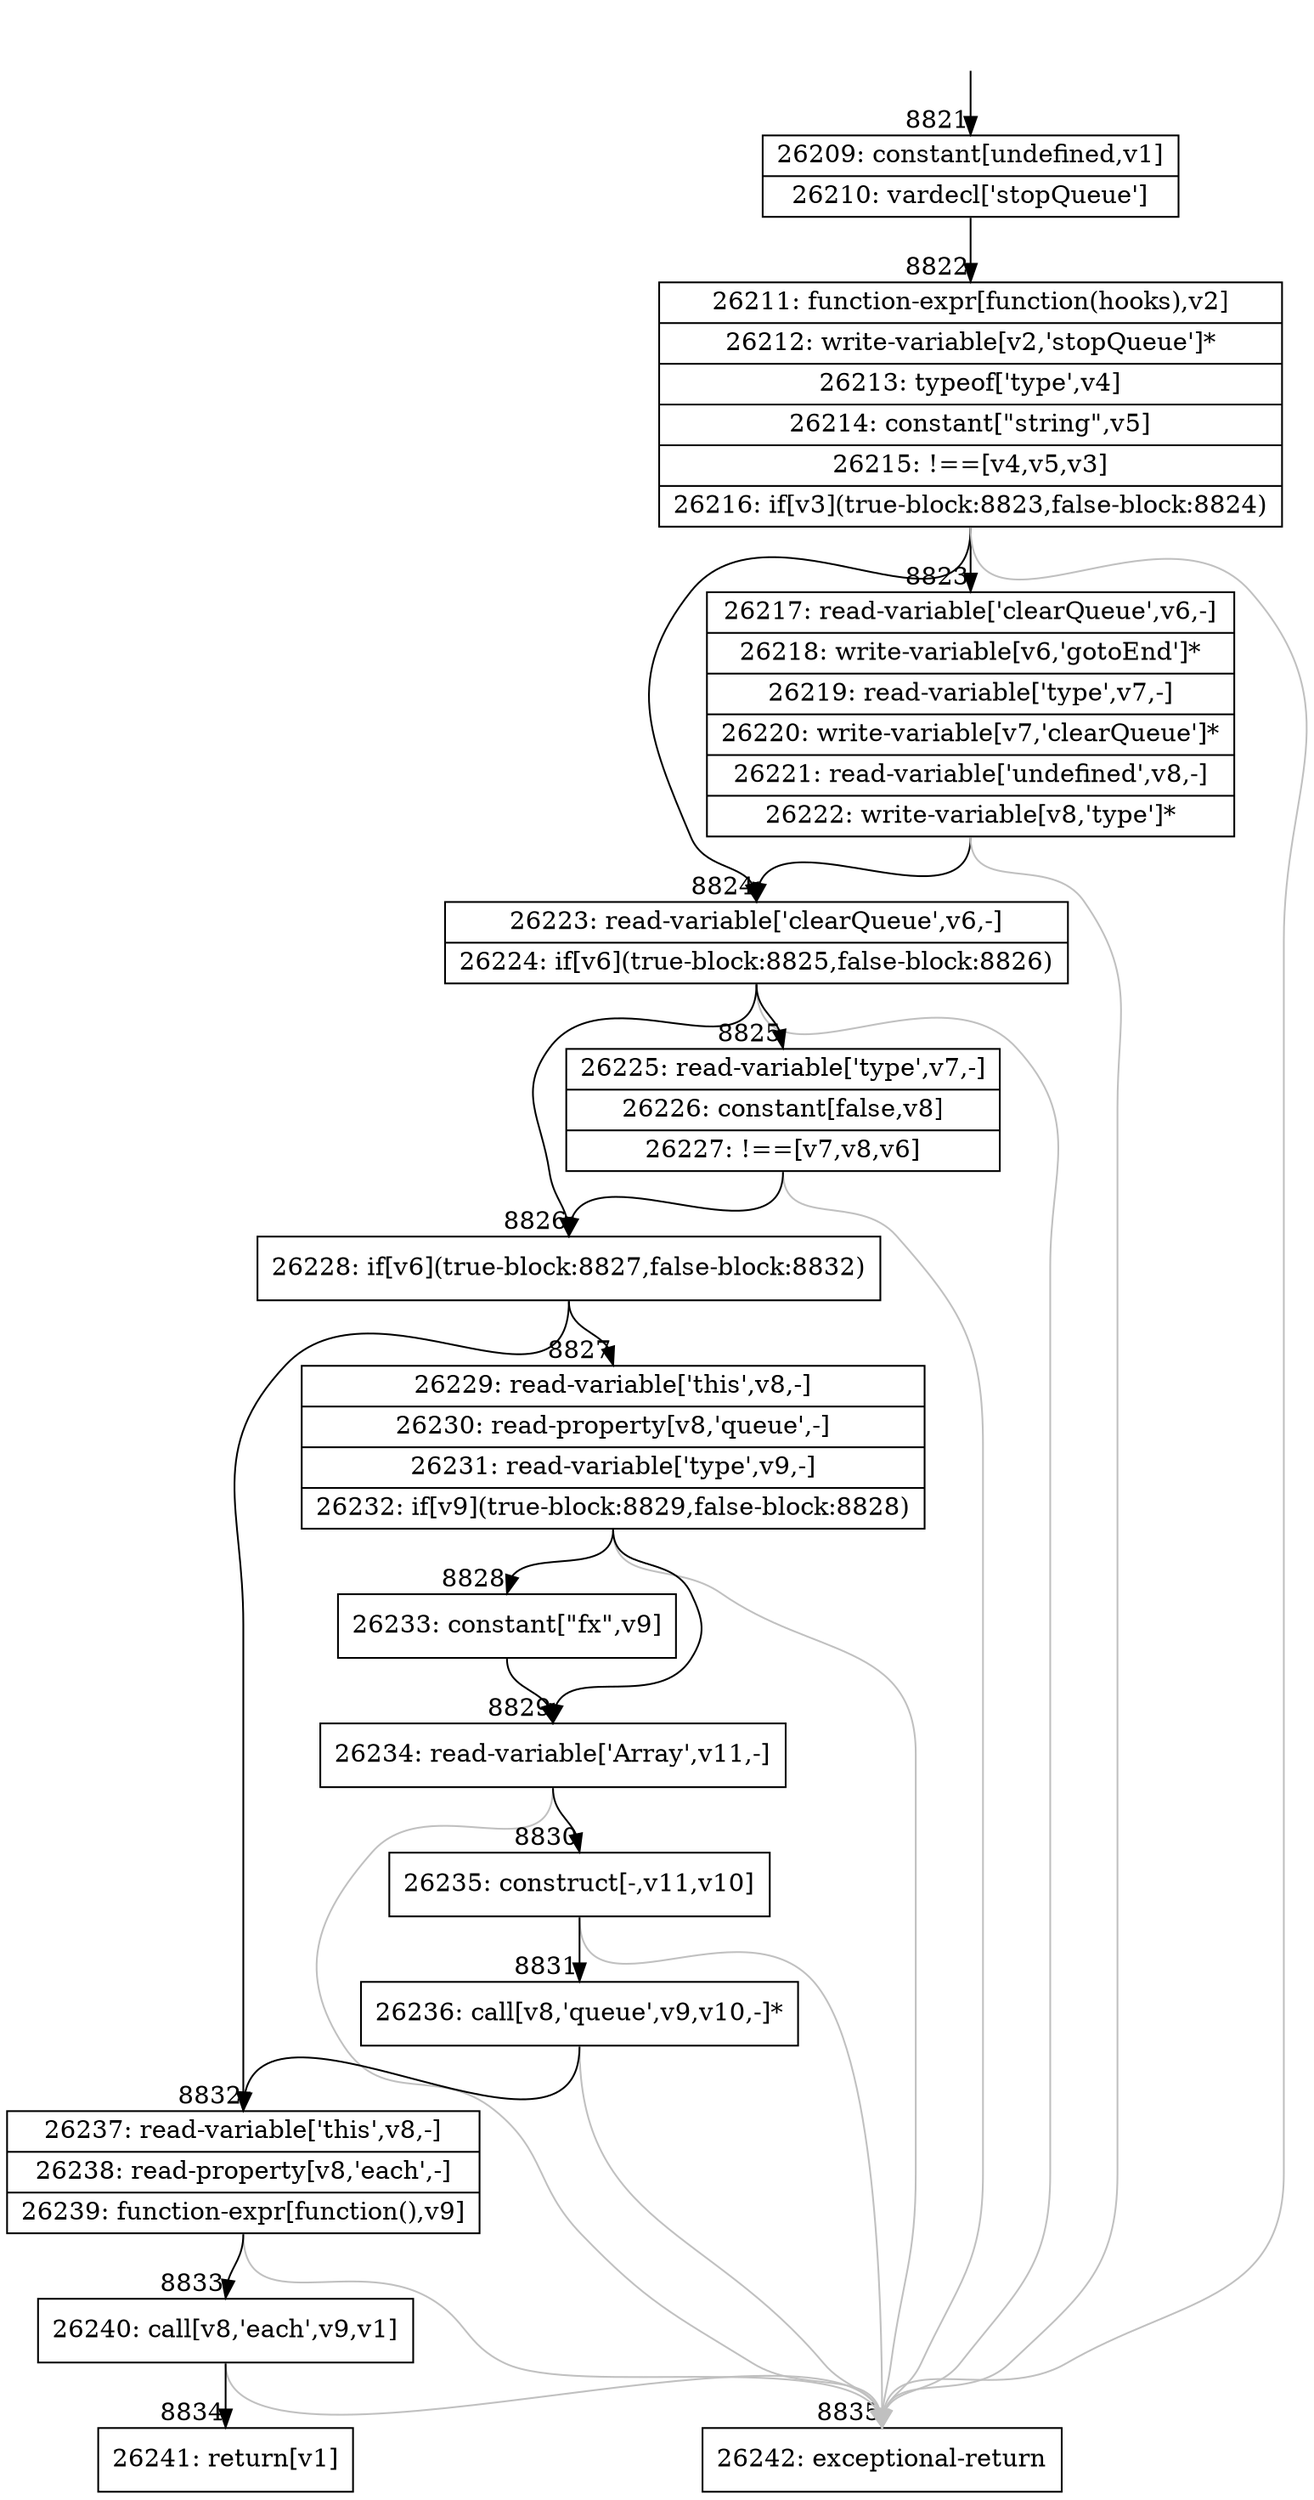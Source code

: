 digraph {
rankdir="TD"
BB_entry546[shape=none,label=""];
BB_entry546 -> BB8821 [tailport=s, headport=n, headlabel="    8821"]
BB8821 [shape=record label="{26209: constant[undefined,v1]|26210: vardecl['stopQueue']}" ] 
BB8821 -> BB8822 [tailport=s, headport=n, headlabel="      8822"]
BB8822 [shape=record label="{26211: function-expr[function(hooks),v2]|26212: write-variable[v2,'stopQueue']*|26213: typeof['type',v4]|26214: constant[\"string\",v5]|26215: !==[v4,v5,v3]|26216: if[v3](true-block:8823,false-block:8824)}" ] 
BB8822 -> BB8823 [tailport=s, headport=n, headlabel="      8823"]
BB8822 -> BB8824 [tailport=s, headport=n, headlabel="      8824"]
BB8822 -> BB8835 [tailport=s, headport=n, color=gray, headlabel="      8835"]
BB8823 [shape=record label="{26217: read-variable['clearQueue',v6,-]|26218: write-variable[v6,'gotoEnd']*|26219: read-variable['type',v7,-]|26220: write-variable[v7,'clearQueue']*|26221: read-variable['undefined',v8,-]|26222: write-variable[v8,'type']*}" ] 
BB8823 -> BB8824 [tailport=s, headport=n]
BB8823 -> BB8835 [tailport=s, headport=n, color=gray]
BB8824 [shape=record label="{26223: read-variable['clearQueue',v6,-]|26224: if[v6](true-block:8825,false-block:8826)}" ] 
BB8824 -> BB8826 [tailport=s, headport=n, headlabel="      8826"]
BB8824 -> BB8825 [tailport=s, headport=n, headlabel="      8825"]
BB8824 -> BB8835 [tailport=s, headport=n, color=gray]
BB8825 [shape=record label="{26225: read-variable['type',v7,-]|26226: constant[false,v8]|26227: !==[v7,v8,v6]}" ] 
BB8825 -> BB8826 [tailport=s, headport=n]
BB8825 -> BB8835 [tailport=s, headport=n, color=gray]
BB8826 [shape=record label="{26228: if[v6](true-block:8827,false-block:8832)}" ] 
BB8826 -> BB8827 [tailport=s, headport=n, headlabel="      8827"]
BB8826 -> BB8832 [tailport=s, headport=n, headlabel="      8832"]
BB8827 [shape=record label="{26229: read-variable['this',v8,-]|26230: read-property[v8,'queue',-]|26231: read-variable['type',v9,-]|26232: if[v9](true-block:8829,false-block:8828)}" ] 
BB8827 -> BB8829 [tailport=s, headport=n, headlabel="      8829"]
BB8827 -> BB8828 [tailport=s, headport=n, headlabel="      8828"]
BB8827 -> BB8835 [tailport=s, headport=n, color=gray]
BB8828 [shape=record label="{26233: constant[\"fx\",v9]}" ] 
BB8828 -> BB8829 [tailport=s, headport=n]
BB8829 [shape=record label="{26234: read-variable['Array',v11,-]}" ] 
BB8829 -> BB8830 [tailport=s, headport=n, headlabel="      8830"]
BB8829 -> BB8835 [tailport=s, headport=n, color=gray]
BB8830 [shape=record label="{26235: construct[-,v11,v10]}" ] 
BB8830 -> BB8831 [tailport=s, headport=n, headlabel="      8831"]
BB8830 -> BB8835 [tailport=s, headport=n, color=gray]
BB8831 [shape=record label="{26236: call[v8,'queue',v9,v10,-]*}" ] 
BB8831 -> BB8832 [tailport=s, headport=n]
BB8831 -> BB8835 [tailport=s, headport=n, color=gray]
BB8832 [shape=record label="{26237: read-variable['this',v8,-]|26238: read-property[v8,'each',-]|26239: function-expr[function(),v9]}" ] 
BB8832 -> BB8833 [tailport=s, headport=n, headlabel="      8833"]
BB8832 -> BB8835 [tailport=s, headport=n, color=gray]
BB8833 [shape=record label="{26240: call[v8,'each',v9,v1]}" ] 
BB8833 -> BB8834 [tailport=s, headport=n, headlabel="      8834"]
BB8833 -> BB8835 [tailport=s, headport=n, color=gray]
BB8834 [shape=record label="{26241: return[v1]}" ] 
BB8835 [shape=record label="{26242: exceptional-return}" ] 
}
